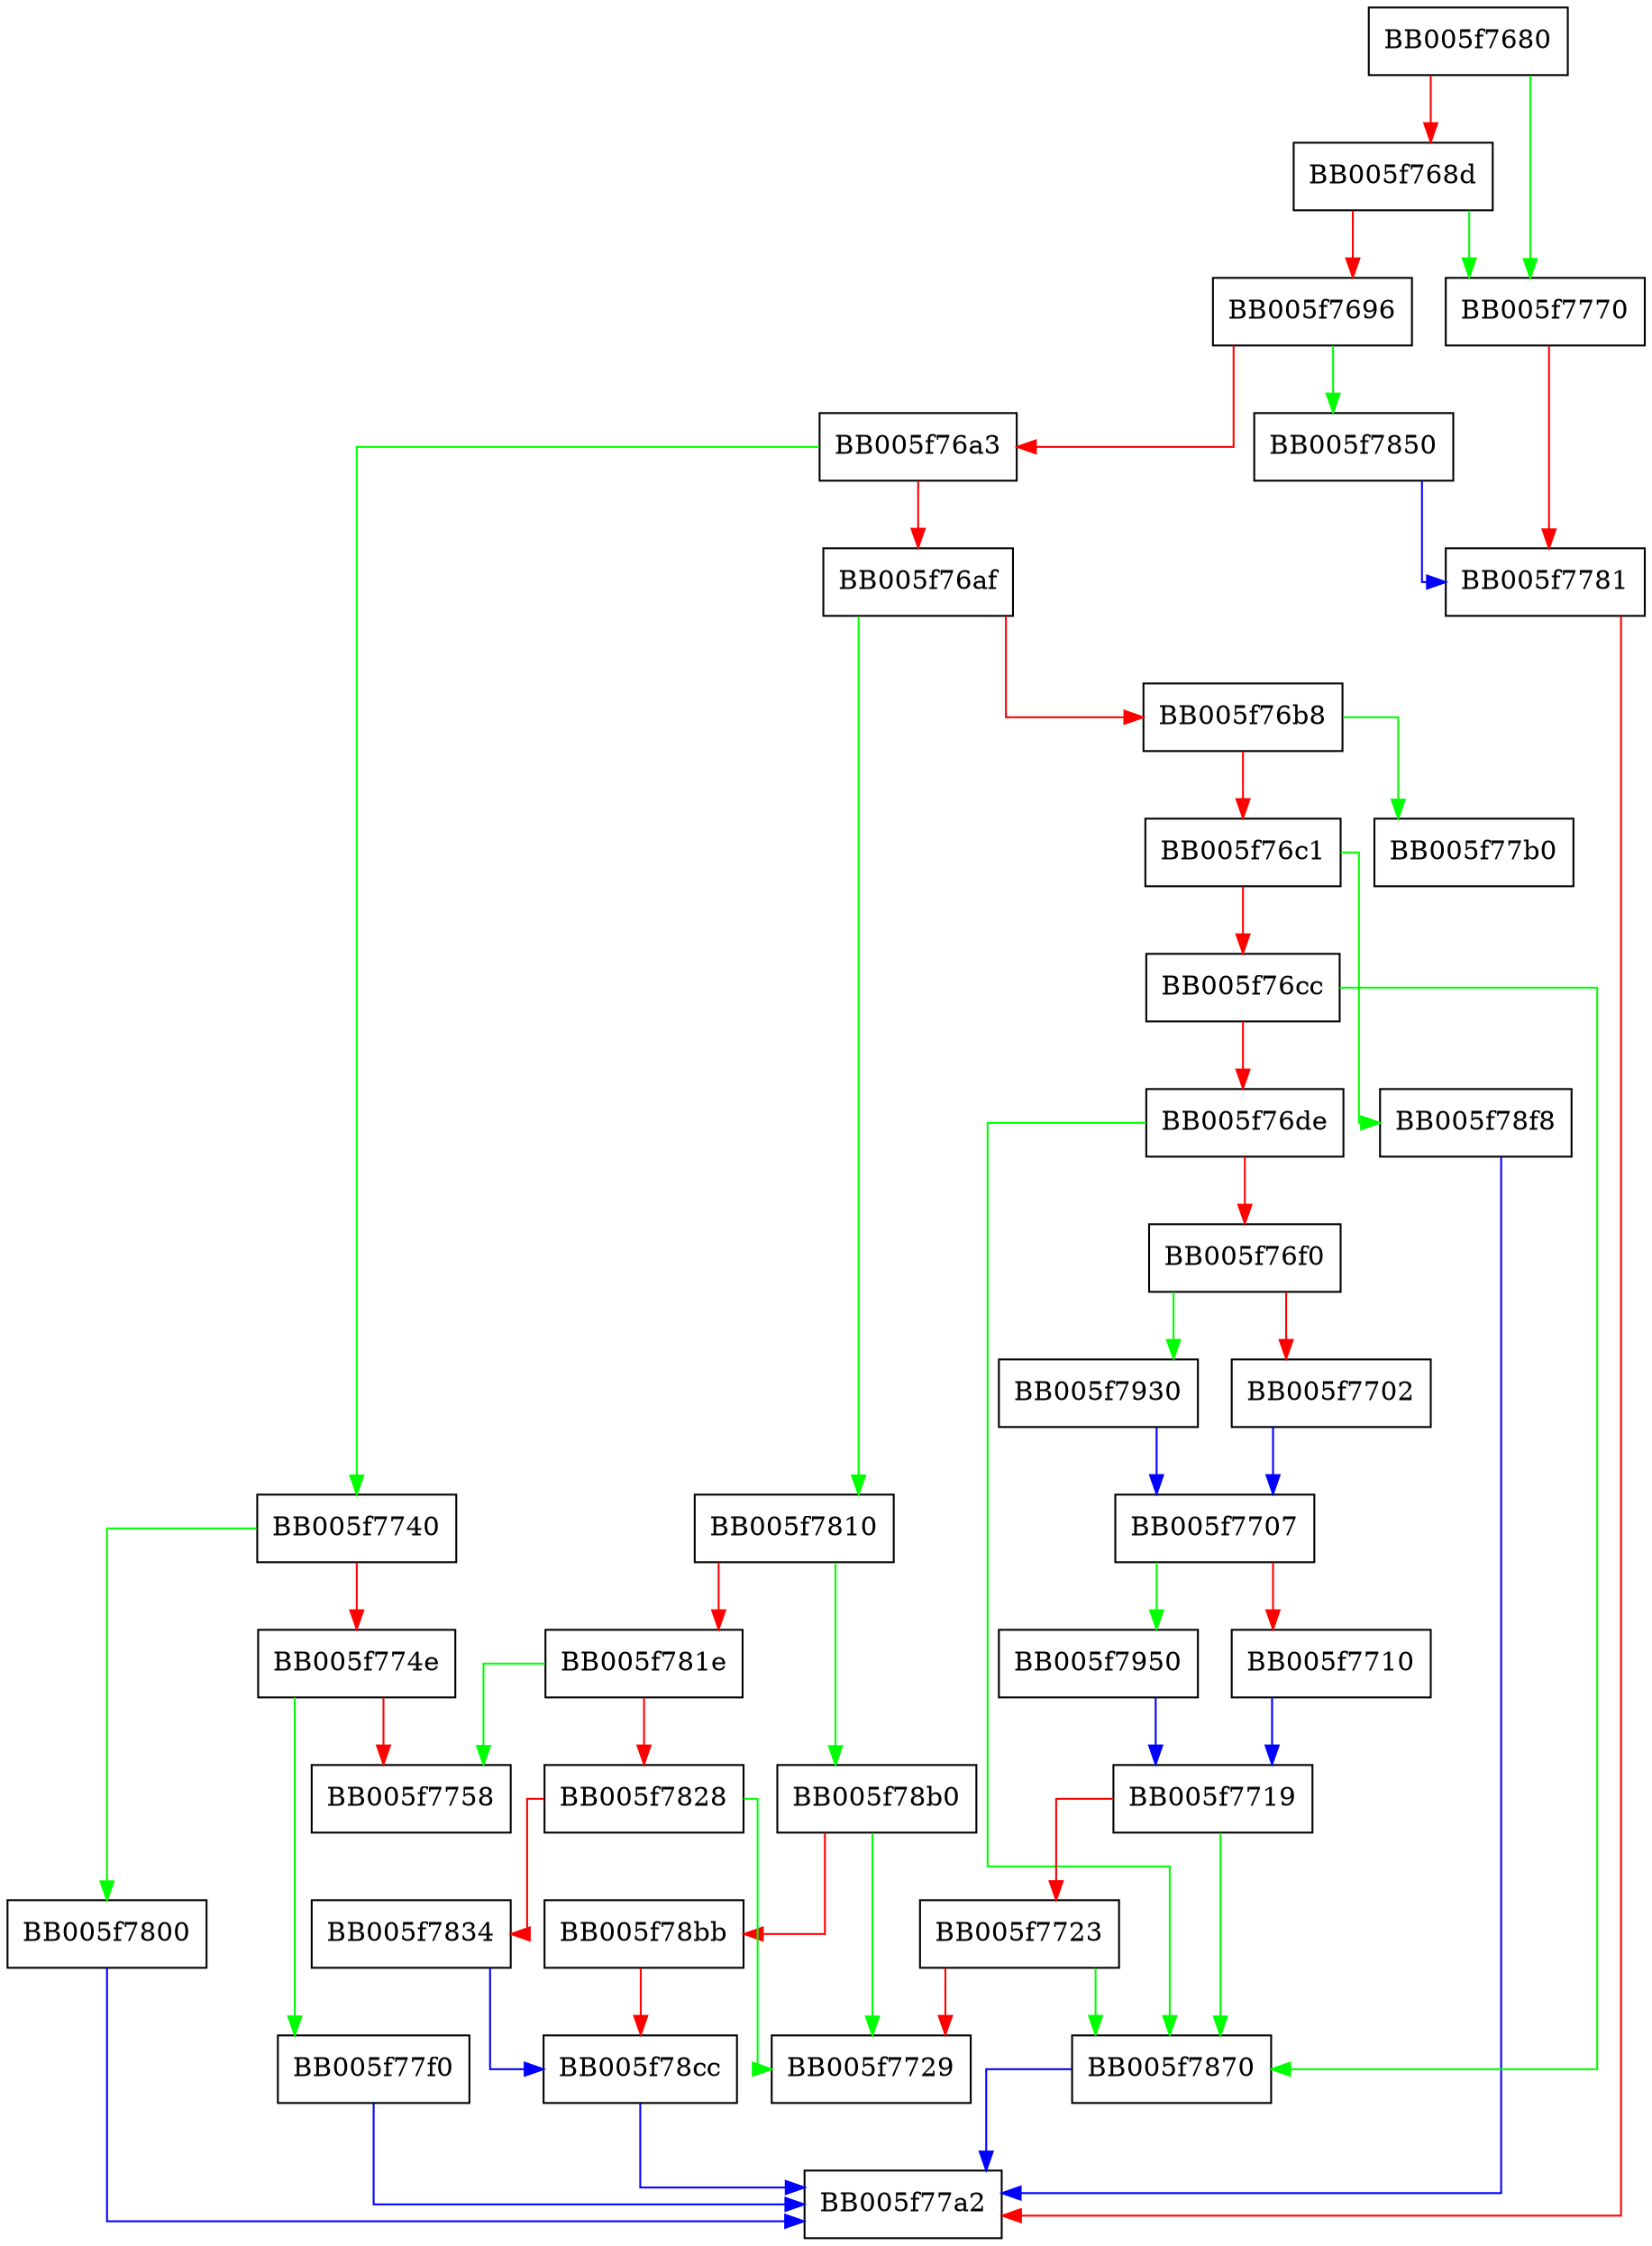 digraph OSSL_PARAM_get_uint64 {
  node [shape="box"];
  graph [splines=ortho];
  BB005f7680 -> BB005f7770 [color="green"];
  BB005f7680 -> BB005f768d [color="red"];
  BB005f768d -> BB005f7770 [color="green"];
  BB005f768d -> BB005f7696 [color="red"];
  BB005f7696 -> BB005f7850 [color="green"];
  BB005f7696 -> BB005f76a3 [color="red"];
  BB005f76a3 -> BB005f7740 [color="green"];
  BB005f76a3 -> BB005f76af [color="red"];
  BB005f76af -> BB005f7810 [color="green"];
  BB005f76af -> BB005f76b8 [color="red"];
  BB005f76b8 -> BB005f77b0 [color="green"];
  BB005f76b8 -> BB005f76c1 [color="red"];
  BB005f76c1 -> BB005f78f8 [color="green"];
  BB005f76c1 -> BB005f76cc [color="red"];
  BB005f76cc -> BB005f7870 [color="green"];
  BB005f76cc -> BB005f76de [color="red"];
  BB005f76de -> BB005f7870 [color="green"];
  BB005f76de -> BB005f76f0 [color="red"];
  BB005f76f0 -> BB005f7930 [color="green"];
  BB005f76f0 -> BB005f7702 [color="red"];
  BB005f7702 -> BB005f7707 [color="blue"];
  BB005f7707 -> BB005f7950 [color="green"];
  BB005f7707 -> BB005f7710 [color="red"];
  BB005f7710 -> BB005f7719 [color="blue"];
  BB005f7719 -> BB005f7870 [color="green"];
  BB005f7719 -> BB005f7723 [color="red"];
  BB005f7723 -> BB005f7870 [color="green"];
  BB005f7723 -> BB005f7729 [color="red"];
  BB005f7740 -> BB005f7800 [color="green"];
  BB005f7740 -> BB005f774e [color="red"];
  BB005f774e -> BB005f77f0 [color="green"];
  BB005f774e -> BB005f7758 [color="red"];
  BB005f7770 -> BB005f7781 [color="red"];
  BB005f7781 -> BB005f77a2 [color="red"];
  BB005f77f0 -> BB005f77a2 [color="blue"];
  BB005f7800 -> BB005f77a2 [color="blue"];
  BB005f7810 -> BB005f78b0 [color="green"];
  BB005f7810 -> BB005f781e [color="red"];
  BB005f781e -> BB005f7758 [color="green"];
  BB005f781e -> BB005f7828 [color="red"];
  BB005f7828 -> BB005f7729 [color="green"];
  BB005f7828 -> BB005f7834 [color="red"];
  BB005f7834 -> BB005f78cc [color="blue"];
  BB005f7850 -> BB005f7781 [color="blue"];
  BB005f7870 -> BB005f77a2 [color="blue"];
  BB005f78b0 -> BB005f7729 [color="green"];
  BB005f78b0 -> BB005f78bb [color="red"];
  BB005f78bb -> BB005f78cc [color="red"];
  BB005f78cc -> BB005f77a2 [color="blue"];
  BB005f78f8 -> BB005f77a2 [color="blue"];
  BB005f7930 -> BB005f7707 [color="blue"];
  BB005f7950 -> BB005f7719 [color="blue"];
}